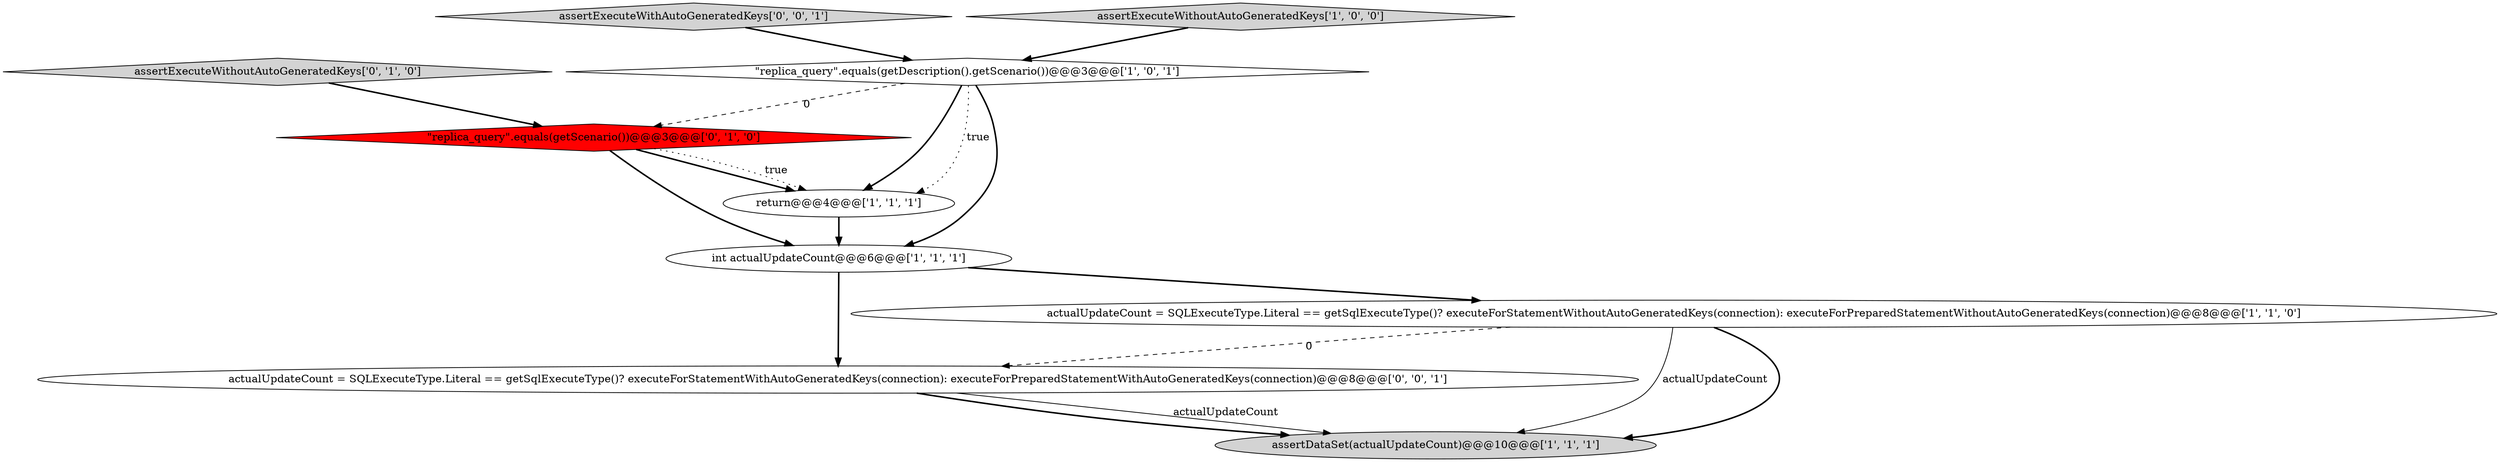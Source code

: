 digraph {
9 [style = filled, label = "assertExecuteWithAutoGeneratedKeys['0', '0', '1']", fillcolor = lightgray, shape = diamond image = "AAA0AAABBB3BBB"];
7 [style = filled, label = "assertExecuteWithoutAutoGeneratedKeys['0', '1', '0']", fillcolor = lightgray, shape = diamond image = "AAA0AAABBB2BBB"];
8 [style = filled, label = "actualUpdateCount = SQLExecuteType.Literal == getSqlExecuteType()? executeForStatementWithAutoGeneratedKeys(connection): executeForPreparedStatementWithAutoGeneratedKeys(connection)@@@8@@@['0', '0', '1']", fillcolor = white, shape = ellipse image = "AAA0AAABBB3BBB"];
2 [style = filled, label = "\"replica_query\".equals(getDescription().getScenario())@@@3@@@['1', '0', '1']", fillcolor = white, shape = diamond image = "AAA0AAABBB1BBB"];
6 [style = filled, label = "\"replica_query\".equals(getScenario())@@@3@@@['0', '1', '0']", fillcolor = red, shape = diamond image = "AAA1AAABBB2BBB"];
4 [style = filled, label = "assertExecuteWithoutAutoGeneratedKeys['1', '0', '0']", fillcolor = lightgray, shape = diamond image = "AAA0AAABBB1BBB"];
0 [style = filled, label = "int actualUpdateCount@@@6@@@['1', '1', '1']", fillcolor = white, shape = ellipse image = "AAA0AAABBB1BBB"];
1 [style = filled, label = "return@@@4@@@['1', '1', '1']", fillcolor = white, shape = ellipse image = "AAA0AAABBB1BBB"];
3 [style = filled, label = "assertDataSet(actualUpdateCount)@@@10@@@['1', '1', '1']", fillcolor = lightgray, shape = ellipse image = "AAA0AAABBB1BBB"];
5 [style = filled, label = "actualUpdateCount = SQLExecuteType.Literal == getSqlExecuteType()? executeForStatementWithoutAutoGeneratedKeys(connection): executeForPreparedStatementWithoutAutoGeneratedKeys(connection)@@@8@@@['1', '1', '0']", fillcolor = white, shape = ellipse image = "AAA0AAABBB1BBB"];
5->3 [style = bold, label=""];
5->8 [style = dashed, label="0"];
6->1 [style = bold, label=""];
8->3 [style = solid, label="actualUpdateCount"];
2->0 [style = bold, label=""];
6->0 [style = bold, label=""];
0->8 [style = bold, label=""];
1->0 [style = bold, label=""];
4->2 [style = bold, label=""];
2->6 [style = dashed, label="0"];
2->1 [style = dotted, label="true"];
9->2 [style = bold, label=""];
2->1 [style = bold, label=""];
7->6 [style = bold, label=""];
5->3 [style = solid, label="actualUpdateCount"];
0->5 [style = bold, label=""];
8->3 [style = bold, label=""];
6->1 [style = dotted, label="true"];
}
